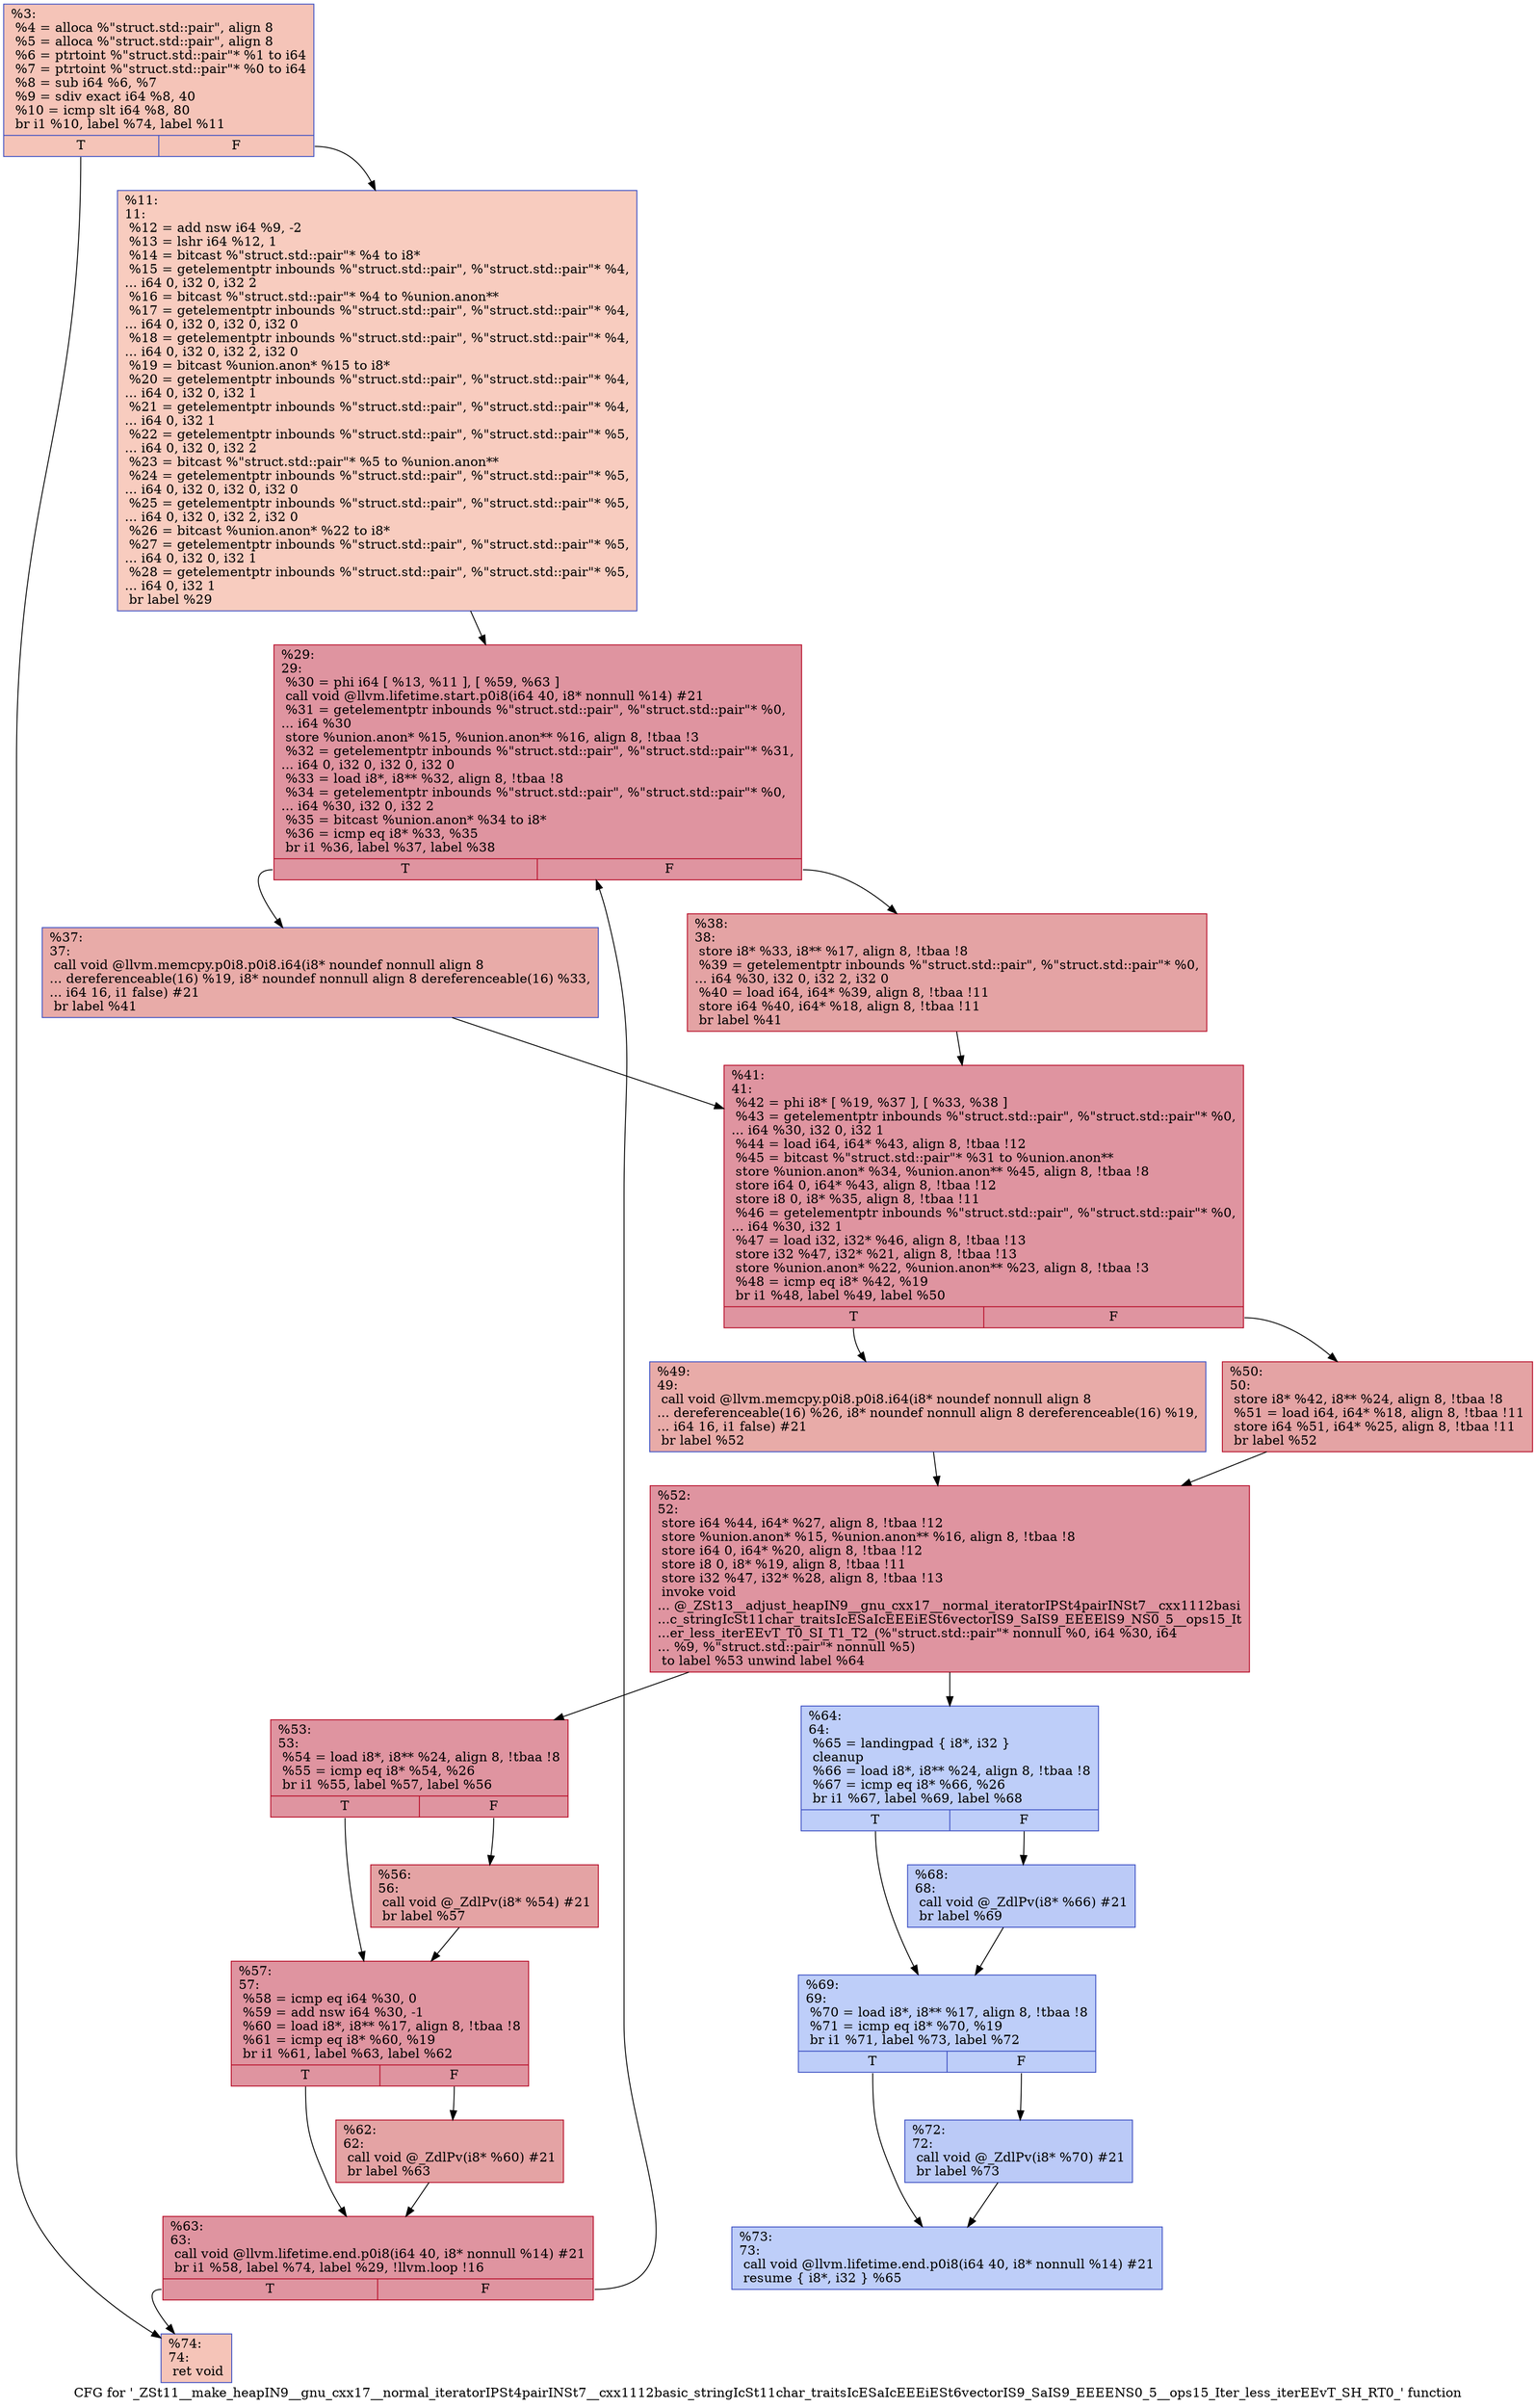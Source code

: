 digraph "CFG for '_ZSt11__make_heapIN9__gnu_cxx17__normal_iteratorIPSt4pairINSt7__cxx1112basic_stringIcSt11char_traitsIcESaIcEEEiESt6vectorIS9_SaIS9_EEEENS0_5__ops15_Iter_less_iterEEvT_SH_RT0_' function" {
	label="CFG for '_ZSt11__make_heapIN9__gnu_cxx17__normal_iteratorIPSt4pairINSt7__cxx1112basic_stringIcSt11char_traitsIcESaIcEEEiESt6vectorIS9_SaIS9_EEEENS0_5__ops15_Iter_less_iterEEvT_SH_RT0_' function";

	Node0x56528596be80 [shape=record,color="#3d50c3ff", style=filled, fillcolor="#e97a5f70",label="{%3:\l  %4 = alloca %\"struct.std::pair\", align 8\l  %5 = alloca %\"struct.std::pair\", align 8\l  %6 = ptrtoint %\"struct.std::pair\"* %1 to i64\l  %7 = ptrtoint %\"struct.std::pair\"* %0 to i64\l  %8 = sub i64 %6, %7\l  %9 = sdiv exact i64 %8, 40\l  %10 = icmp slt i64 %8, 80\l  br i1 %10, label %74, label %11\l|{<s0>T|<s1>F}}"];
	Node0x56528596be80:s0 -> Node0x56528596bf40;
	Node0x56528596be80:s1 -> Node0x56528596c290;
	Node0x56528596c290 [shape=record,color="#3d50c3ff", style=filled, fillcolor="#f08b6e70",label="{%11:\l11:                                               \l  %12 = add nsw i64 %9, -2\l  %13 = lshr i64 %12, 1\l  %14 = bitcast %\"struct.std::pair\"* %4 to i8*\l  %15 = getelementptr inbounds %\"struct.std::pair\", %\"struct.std::pair\"* %4,\l... i64 0, i32 0, i32 2\l  %16 = bitcast %\"struct.std::pair\"* %4 to %union.anon**\l  %17 = getelementptr inbounds %\"struct.std::pair\", %\"struct.std::pair\"* %4,\l... i64 0, i32 0, i32 0, i32 0\l  %18 = getelementptr inbounds %\"struct.std::pair\", %\"struct.std::pair\"* %4,\l... i64 0, i32 0, i32 2, i32 0\l  %19 = bitcast %union.anon* %15 to i8*\l  %20 = getelementptr inbounds %\"struct.std::pair\", %\"struct.std::pair\"* %4,\l... i64 0, i32 0, i32 1\l  %21 = getelementptr inbounds %\"struct.std::pair\", %\"struct.std::pair\"* %4,\l... i64 0, i32 1\l  %22 = getelementptr inbounds %\"struct.std::pair\", %\"struct.std::pair\"* %5,\l... i64 0, i32 0, i32 2\l  %23 = bitcast %\"struct.std::pair\"* %5 to %union.anon**\l  %24 = getelementptr inbounds %\"struct.std::pair\", %\"struct.std::pair\"* %5,\l... i64 0, i32 0, i32 0, i32 0\l  %25 = getelementptr inbounds %\"struct.std::pair\", %\"struct.std::pair\"* %5,\l... i64 0, i32 0, i32 2, i32 0\l  %26 = bitcast %union.anon* %22 to i8*\l  %27 = getelementptr inbounds %\"struct.std::pair\", %\"struct.std::pair\"* %5,\l... i64 0, i32 0, i32 1\l  %28 = getelementptr inbounds %\"struct.std::pair\", %\"struct.std::pair\"* %5,\l... i64 0, i32 1\l  br label %29\l}"];
	Node0x56528596c290 -> Node0x56528596ce60;
	Node0x56528596ce60 [shape=record,color="#b70d28ff", style=filled, fillcolor="#b70d2870",label="{%29:\l29:                                               \l  %30 = phi i64 [ %13, %11 ], [ %59, %63 ]\l  call void @llvm.lifetime.start.p0i8(i64 40, i8* nonnull %14) #21\l  %31 = getelementptr inbounds %\"struct.std::pair\", %\"struct.std::pair\"* %0,\l... i64 %30\l  store %union.anon* %15, %union.anon** %16, align 8, !tbaa !3\l  %32 = getelementptr inbounds %\"struct.std::pair\", %\"struct.std::pair\"* %31,\l... i64 0, i32 0, i32 0, i32 0\l  %33 = load i8*, i8** %32, align 8, !tbaa !8\l  %34 = getelementptr inbounds %\"struct.std::pair\", %\"struct.std::pair\"* %0,\l... i64 %30, i32 0, i32 2\l  %35 = bitcast %union.anon* %34 to i8*\l  %36 = icmp eq i8* %33, %35\l  br i1 %36, label %37, label %38\l|{<s0>T|<s1>F}}"];
	Node0x56528596ce60:s0 -> Node0x56528596d420;
	Node0x56528596ce60:s1 -> Node0x56528596d470;
	Node0x56528596d420 [shape=record,color="#3d50c3ff", style=filled, fillcolor="#cc403a70",label="{%37:\l37:                                               \l  call void @llvm.memcpy.p0i8.p0i8.i64(i8* noundef nonnull align 8\l... dereferenceable(16) %19, i8* noundef nonnull align 8 dereferenceable(16) %33,\l... i64 16, i1 false) #21\l  br label %41\l}"];
	Node0x56528596d420 -> Node0x56528596d720;
	Node0x56528596d470 [shape=record,color="#b70d28ff", style=filled, fillcolor="#c32e3170",label="{%38:\l38:                                               \l  store i8* %33, i8** %17, align 8, !tbaa !8\l  %39 = getelementptr inbounds %\"struct.std::pair\", %\"struct.std::pair\"* %0,\l... i64 %30, i32 0, i32 2, i32 0\l  %40 = load i64, i64* %39, align 8, !tbaa !11\l  store i64 %40, i64* %18, align 8, !tbaa !11\l  br label %41\l}"];
	Node0x56528596d470 -> Node0x56528596d720;
	Node0x56528596d720 [shape=record,color="#b70d28ff", style=filled, fillcolor="#b70d2870",label="{%41:\l41:                                               \l  %42 = phi i8* [ %19, %37 ], [ %33, %38 ]\l  %43 = getelementptr inbounds %\"struct.std::pair\", %\"struct.std::pair\"* %0,\l... i64 %30, i32 0, i32 1\l  %44 = load i64, i64* %43, align 8, !tbaa !12\l  %45 = bitcast %\"struct.std::pair\"* %31 to %union.anon**\l  store %union.anon* %34, %union.anon** %45, align 8, !tbaa !8\l  store i64 0, i64* %43, align 8, !tbaa !12\l  store i8 0, i8* %35, align 8, !tbaa !11\l  %46 = getelementptr inbounds %\"struct.std::pair\", %\"struct.std::pair\"* %0,\l... i64 %30, i32 1\l  %47 = load i32, i32* %46, align 8, !tbaa !13\l  store i32 %47, i32* %21, align 8, !tbaa !13\l  store %union.anon* %22, %union.anon** %23, align 8, !tbaa !3\l  %48 = icmp eq i8* %42, %19\l  br i1 %48, label %49, label %50\l|{<s0>T|<s1>F}}"];
	Node0x56528596d720:s0 -> Node0x56528596e1e0;
	Node0x56528596d720:s1 -> Node0x56528596e230;
	Node0x56528596e1e0 [shape=record,color="#3d50c3ff", style=filled, fillcolor="#cc403a70",label="{%49:\l49:                                               \l  call void @llvm.memcpy.p0i8.p0i8.i64(i8* noundef nonnull align 8\l... dereferenceable(16) %26, i8* noundef nonnull align 8 dereferenceable(16) %19,\l... i64 16, i1 false) #21\l  br label %52\l}"];
	Node0x56528596e1e0 -> Node0x56528596e4a0;
	Node0x56528596e230 [shape=record,color="#b70d28ff", style=filled, fillcolor="#c32e3170",label="{%50:\l50:                                               \l  store i8* %42, i8** %24, align 8, !tbaa !8\l  %51 = load i64, i64* %18, align 8, !tbaa !11\l  store i64 %51, i64* %25, align 8, !tbaa !11\l  br label %52\l}"];
	Node0x56528596e230 -> Node0x56528596e4a0;
	Node0x56528596e4a0 [shape=record,color="#b70d28ff", style=filled, fillcolor="#b70d2870",label="{%52:\l52:                                               \l  store i64 %44, i64* %27, align 8, !tbaa !12\l  store %union.anon* %15, %union.anon** %16, align 8, !tbaa !8\l  store i64 0, i64* %20, align 8, !tbaa !12\l  store i8 0, i8* %19, align 8, !tbaa !11\l  store i32 %47, i32* %28, align 8, !tbaa !13\l  invoke void\l... @_ZSt13__adjust_heapIN9__gnu_cxx17__normal_iteratorIPSt4pairINSt7__cxx1112basi\l...c_stringIcSt11char_traitsIcESaIcEEEiESt6vectorIS9_SaIS9_EEEElS9_NS0_5__ops15_It\l...er_less_iterEEvT_T0_SI_T1_T2_(%\"struct.std::pair\"* nonnull %0, i64 %30, i64\l... %9, %\"struct.std::pair\"* nonnull %5)\l          to label %53 unwind label %64\l}"];
	Node0x56528596e4a0 -> Node0x56528596eb00;
	Node0x56528596e4a0 -> Node0x56528596eb50;
	Node0x56528596eb00 [shape=record,color="#b70d28ff", style=filled, fillcolor="#b70d2870",label="{%53:\l53:                                               \l  %54 = load i8*, i8** %24, align 8, !tbaa !8\l  %55 = icmp eq i8* %54, %26\l  br i1 %55, label %57, label %56\l|{<s0>T|<s1>F}}"];
	Node0x56528596eb00:s0 -> Node0x56528596eff0;
	Node0x56528596eb00:s1 -> Node0x56528596f040;
	Node0x56528596f040 [shape=record,color="#b70d28ff", style=filled, fillcolor="#c32e3170",label="{%56:\l56:                                               \l  call void @_ZdlPv(i8* %54) #21\l  br label %57\l}"];
	Node0x56528596f040 -> Node0x56528596eff0;
	Node0x56528596eff0 [shape=record,color="#b70d28ff", style=filled, fillcolor="#b70d2870",label="{%57:\l57:                                               \l  %58 = icmp eq i64 %30, 0\l  %59 = add nsw i64 %30, -1\l  %60 = load i8*, i8** %17, align 8, !tbaa !8\l  %61 = icmp eq i8* %60, %19\l  br i1 %61, label %63, label %62\l|{<s0>T|<s1>F}}"];
	Node0x56528596eff0:s0 -> Node0x56528596cf20;
	Node0x56528596eff0:s1 -> Node0x56528596f500;
	Node0x56528596f500 [shape=record,color="#b70d28ff", style=filled, fillcolor="#c32e3170",label="{%62:\l62:                                               \l  call void @_ZdlPv(i8* %60) #21\l  br label %63\l}"];
	Node0x56528596f500 -> Node0x56528596cf20;
	Node0x56528596cf20 [shape=record,color="#b70d28ff", style=filled, fillcolor="#b70d2870",label="{%63:\l63:                                               \l  call void @llvm.lifetime.end.p0i8(i64 40, i8* nonnull %14) #21\l  br i1 %58, label %74, label %29, !llvm.loop !16\l|{<s0>T|<s1>F}}"];
	Node0x56528596cf20:s0 -> Node0x56528596bf40;
	Node0x56528596cf20:s1 -> Node0x56528596ce60;
	Node0x56528596eb50 [shape=record,color="#3d50c3ff", style=filled, fillcolor="#6c8ff170",label="{%64:\l64:                                               \l  %65 = landingpad \{ i8*, i32 \}\l          cleanup\l  %66 = load i8*, i8** %24, align 8, !tbaa !8\l  %67 = icmp eq i8* %66, %26\l  br i1 %67, label %69, label %68\l|{<s0>T|<s1>F}}"];
	Node0x56528596eb50:s0 -> Node0x56528596fb50;
	Node0x56528596eb50:s1 -> Node0x56528596fba0;
	Node0x56528596fba0 [shape=record,color="#3d50c3ff", style=filled, fillcolor="#6687ed70",label="{%68:\l68:                                               \l  call void @_ZdlPv(i8* %66) #21\l  br label %69\l}"];
	Node0x56528596fba0 -> Node0x56528596fb50;
	Node0x56528596fb50 [shape=record,color="#3d50c3ff", style=filled, fillcolor="#6c8ff170",label="{%69:\l69:                                               \l  %70 = load i8*, i8** %17, align 8, !tbaa !8\l  %71 = icmp eq i8* %70, %19\l  br i1 %71, label %73, label %72\l|{<s0>T|<s1>F}}"];
	Node0x56528596fb50:s0 -> Node0x56528596ff40;
	Node0x56528596fb50:s1 -> Node0x56528596ff90;
	Node0x56528596ff90 [shape=record,color="#3d50c3ff", style=filled, fillcolor="#6687ed70",label="{%72:\l72:                                               \l  call void @_ZdlPv(i8* %70) #21\l  br label %73\l}"];
	Node0x56528596ff90 -> Node0x56528596ff40;
	Node0x56528596ff40 [shape=record,color="#3d50c3ff", style=filled, fillcolor="#6c8ff170",label="{%73:\l73:                                               \l  call void @llvm.lifetime.end.p0i8(i64 40, i8* nonnull %14) #21\l  resume \{ i8*, i32 \} %65\l}"];
	Node0x56528596bf40 [shape=record,color="#3d50c3ff", style=filled, fillcolor="#e97a5f70",label="{%74:\l74:                                               \l  ret void\l}"];
}
